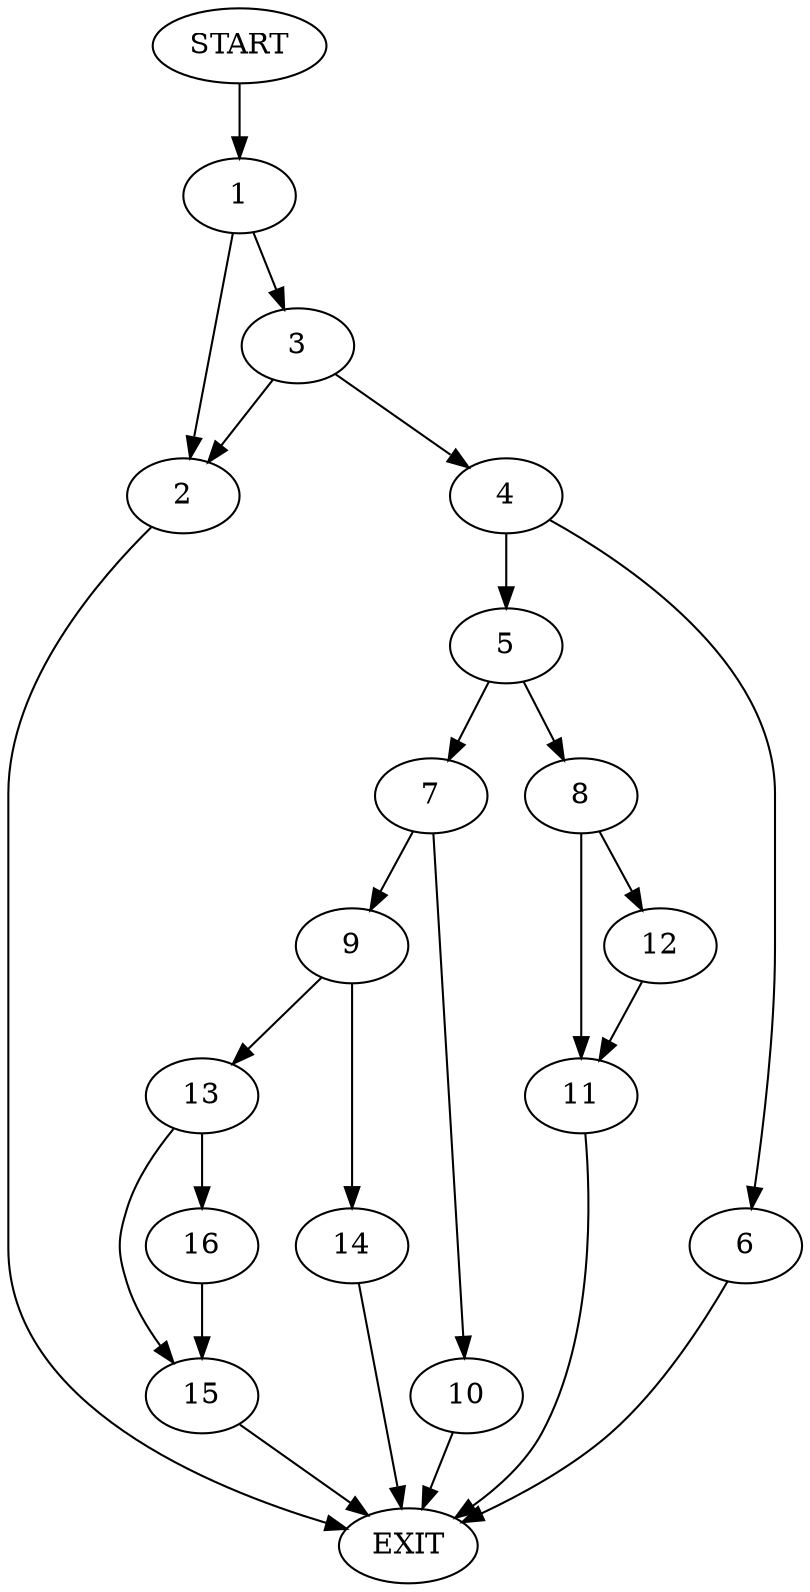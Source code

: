 digraph {
0 [label="START"]
17 [label="EXIT"]
0 -> 1
1 -> 2
1 -> 3
3 -> 2
3 -> 4
2 -> 17
4 -> 5
4 -> 6
5 -> 7
5 -> 8
6 -> 17
7 -> 9
7 -> 10
8 -> 11
8 -> 12
11 -> 17
12 -> 11
10 -> 17
9 -> 13
9 -> 14
13 -> 15
13 -> 16
14 -> 17
15 -> 17
16 -> 15
}
